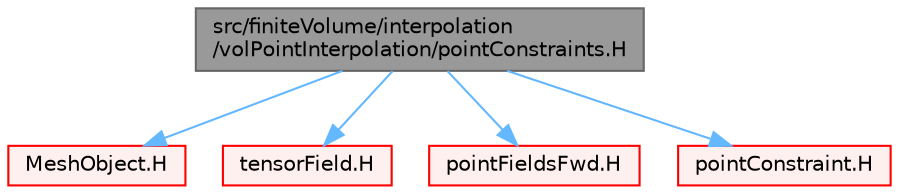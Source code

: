 digraph "src/finiteVolume/interpolation/volPointInterpolation/pointConstraints.H"
{
 // LATEX_PDF_SIZE
  bgcolor="transparent";
  edge [fontname=Helvetica,fontsize=10,labelfontname=Helvetica,labelfontsize=10];
  node [fontname=Helvetica,fontsize=10,shape=box,height=0.2,width=0.4];
  Node1 [id="Node000001",label="src/finiteVolume/interpolation\l/volPointInterpolation/pointConstraints.H",height=0.2,width=0.4,color="gray40", fillcolor="grey60", style="filled", fontcolor="black",tooltip=" "];
  Node1 -> Node2 [id="edge1_Node000001_Node000002",color="steelblue1",style="solid",tooltip=" "];
  Node2 [id="Node000002",label="MeshObject.H",height=0.2,width=0.4,color="red", fillcolor="#FFF0F0", style="filled",URL="$MeshObject_8H.html",tooltip=" "];
  Node1 -> Node152 [id="edge2_Node000001_Node000152",color="steelblue1",style="solid",tooltip=" "];
  Node152 [id="Node000152",label="tensorField.H",height=0.2,width=0.4,color="red", fillcolor="#FFF0F0", style="filled",URL="$tensorField_8H.html",tooltip=" "];
  Node1 -> Node201 [id="edge3_Node000001_Node000201",color="steelblue1",style="solid",tooltip=" "];
  Node201 [id="Node000201",label="pointFieldsFwd.H",height=0.2,width=0.4,color="red", fillcolor="#FFF0F0", style="filled",URL="$pointFieldsFwd_8H.html",tooltip="Forwards and collection of common point field types."];
  Node1 -> Node206 [id="edge4_Node000001_Node000206",color="steelblue1",style="solid",tooltip=" "];
  Node206 [id="Node000206",label="pointConstraint.H",height=0.2,width=0.4,color="red", fillcolor="#FFF0F0", style="filled",URL="$pointConstraint_8H.html",tooltip=" "];
}
